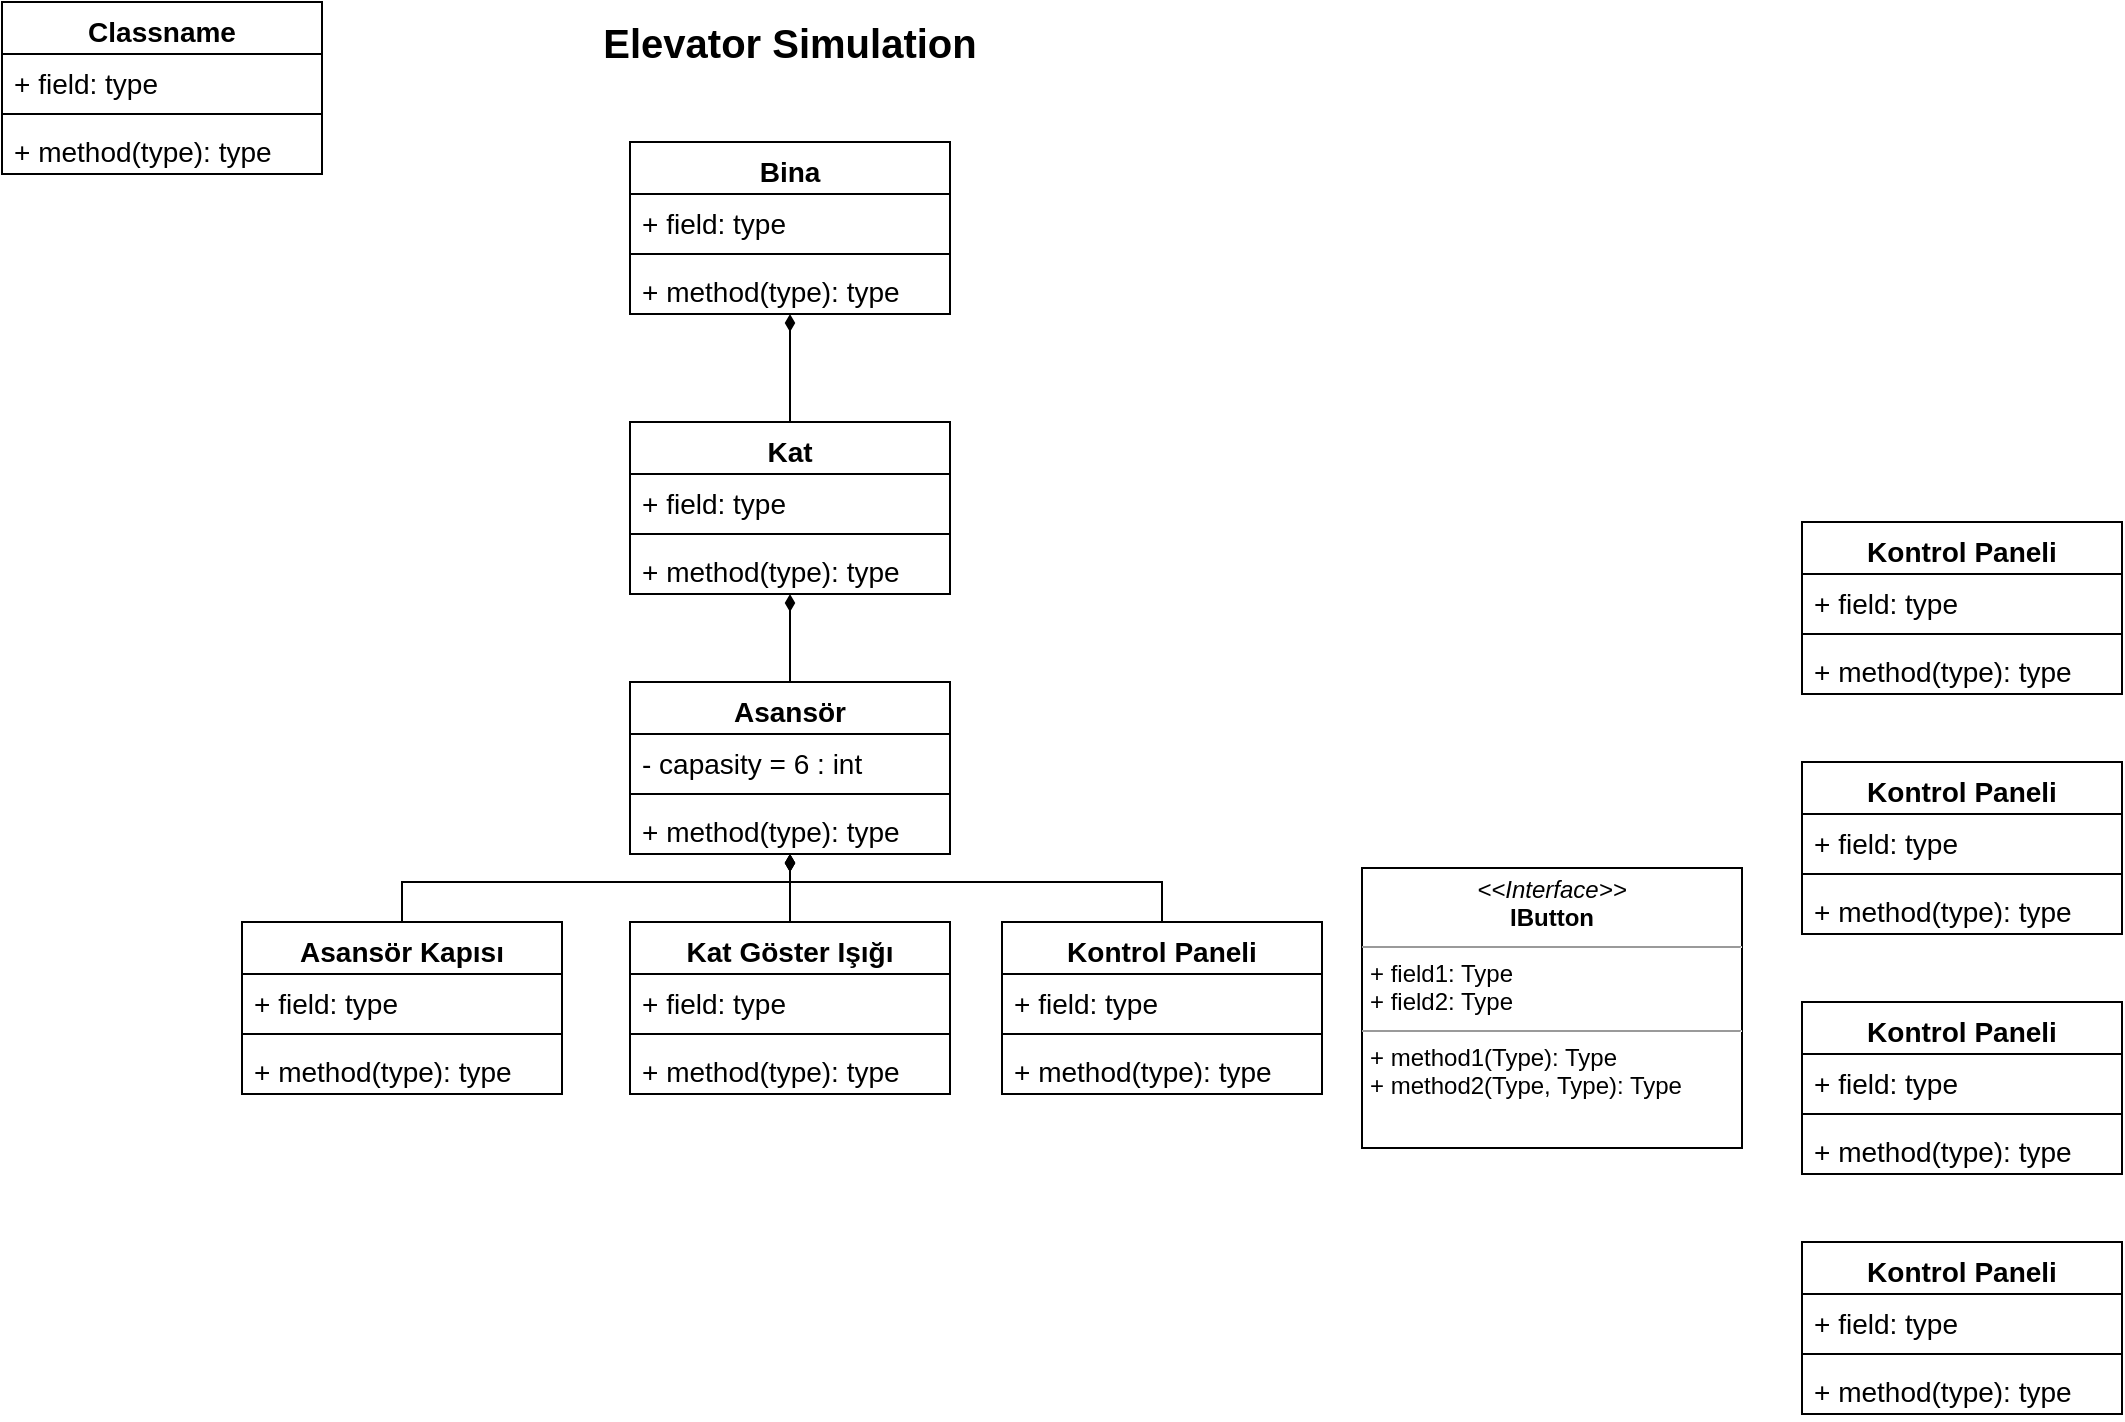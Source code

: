 <mxfile version="15.4.1" type="device"><diagram id="C5RBs43oDa-KdzZeNtuy" name="Page-1"><mxGraphModel dx="2076" dy="1112" grid="1" gridSize="10" guides="1" tooltips="1" connect="1" arrows="1" fold="1" page="1" pageScale="1" pageWidth="827" pageHeight="1169" math="0" shadow="0"><root><mxCell id="WIyWlLk6GJQsqaUBKTNV-0"/><mxCell id="WIyWlLk6GJQsqaUBKTNV-1" parent="WIyWlLk6GJQsqaUBKTNV-0"/><mxCell id="48__jAl4CoaKy4RxuvDq-0" value="&lt;b&gt;&lt;font style=&quot;font-size: 20px&quot;&gt;Elevator Simulation&lt;/font&gt;&lt;/b&gt;" style="text;html=1;strokeColor=none;fillColor=none;align=center;verticalAlign=middle;whiteSpace=wrap;rounded=0;" vertex="1" parent="WIyWlLk6GJQsqaUBKTNV-1"><mxGeometry x="311" y="20" width="206" height="40" as="geometry"/></mxCell><mxCell id="48__jAl4CoaKy4RxuvDq-5" value="Bina" style="swimlane;fontStyle=1;align=center;verticalAlign=top;childLayout=stackLayout;horizontal=1;startSize=26;horizontalStack=0;resizeParent=1;resizeParentMax=0;resizeLast=0;collapsible=1;marginBottom=0;fontSize=14;" vertex="1" parent="WIyWlLk6GJQsqaUBKTNV-1"><mxGeometry x="334" y="90" width="160" height="86" as="geometry"/></mxCell><mxCell id="48__jAl4CoaKy4RxuvDq-6" value="+ field: type" style="text;strokeColor=none;fillColor=none;align=left;verticalAlign=top;spacingLeft=4;spacingRight=4;overflow=hidden;rotatable=0;points=[[0,0.5],[1,0.5]];portConstraint=eastwest;fontSize=14;" vertex="1" parent="48__jAl4CoaKy4RxuvDq-5"><mxGeometry y="26" width="160" height="26" as="geometry"/></mxCell><mxCell id="48__jAl4CoaKy4RxuvDq-7" value="" style="line;strokeWidth=1;fillColor=none;align=left;verticalAlign=middle;spacingTop=-1;spacingLeft=3;spacingRight=3;rotatable=0;labelPosition=right;points=[];portConstraint=eastwest;fontSize=20;" vertex="1" parent="48__jAl4CoaKy4RxuvDq-5"><mxGeometry y="52" width="160" height="8" as="geometry"/></mxCell><mxCell id="48__jAl4CoaKy4RxuvDq-8" value="+ method(type): type" style="text;strokeColor=none;fillColor=none;align=left;verticalAlign=top;spacingLeft=4;spacingRight=4;overflow=hidden;rotatable=0;points=[[0,0.5],[1,0.5]];portConstraint=eastwest;fontSize=14;" vertex="1" parent="48__jAl4CoaKy4RxuvDq-5"><mxGeometry y="60" width="160" height="26" as="geometry"/></mxCell><mxCell id="48__jAl4CoaKy4RxuvDq-9" value="Classname" style="swimlane;fontStyle=1;align=center;verticalAlign=top;childLayout=stackLayout;horizontal=1;startSize=26;horizontalStack=0;resizeParent=1;resizeParentMax=0;resizeLast=0;collapsible=1;marginBottom=0;fontSize=14;" vertex="1" parent="WIyWlLk6GJQsqaUBKTNV-1"><mxGeometry x="20" y="20" width="160" height="86" as="geometry"/></mxCell><mxCell id="48__jAl4CoaKy4RxuvDq-10" value="+ field: type" style="text;strokeColor=none;fillColor=none;align=left;verticalAlign=top;spacingLeft=4;spacingRight=4;overflow=hidden;rotatable=0;points=[[0,0.5],[1,0.5]];portConstraint=eastwest;fontSize=14;" vertex="1" parent="48__jAl4CoaKy4RxuvDq-9"><mxGeometry y="26" width="160" height="26" as="geometry"/></mxCell><mxCell id="48__jAl4CoaKy4RxuvDq-11" value="" style="line;strokeWidth=1;fillColor=none;align=left;verticalAlign=middle;spacingTop=-1;spacingLeft=3;spacingRight=3;rotatable=0;labelPosition=right;points=[];portConstraint=eastwest;fontSize=20;" vertex="1" parent="48__jAl4CoaKy4RxuvDq-9"><mxGeometry y="52" width="160" height="8" as="geometry"/></mxCell><mxCell id="48__jAl4CoaKy4RxuvDq-12" value="+ method(type): type" style="text;strokeColor=none;fillColor=none;align=left;verticalAlign=top;spacingLeft=4;spacingRight=4;overflow=hidden;rotatable=0;points=[[0,0.5],[1,0.5]];portConstraint=eastwest;fontSize=14;" vertex="1" parent="48__jAl4CoaKy4RxuvDq-9"><mxGeometry y="60" width="160" height="26" as="geometry"/></mxCell><mxCell id="48__jAl4CoaKy4RxuvDq-17" style="edgeStyle=orthogonalEdgeStyle;rounded=0;orthogonalLoop=1;jettySize=auto;html=1;fontSize=14;endArrow=diamondThin;endFill=1;" edge="1" parent="WIyWlLk6GJQsqaUBKTNV-1" source="48__jAl4CoaKy4RxuvDq-13" target="48__jAl4CoaKy4RxuvDq-5"><mxGeometry relative="1" as="geometry"/></mxCell><mxCell id="48__jAl4CoaKy4RxuvDq-13" value="Kat" style="swimlane;fontStyle=1;align=center;verticalAlign=top;childLayout=stackLayout;horizontal=1;startSize=26;horizontalStack=0;resizeParent=1;resizeParentMax=0;resizeLast=0;collapsible=1;marginBottom=0;fontSize=14;" vertex="1" parent="WIyWlLk6GJQsqaUBKTNV-1"><mxGeometry x="334" y="230" width="160" height="86" as="geometry"/></mxCell><mxCell id="48__jAl4CoaKy4RxuvDq-14" value="+ field: type" style="text;strokeColor=none;fillColor=none;align=left;verticalAlign=top;spacingLeft=4;spacingRight=4;overflow=hidden;rotatable=0;points=[[0,0.5],[1,0.5]];portConstraint=eastwest;fontSize=14;" vertex="1" parent="48__jAl4CoaKy4RxuvDq-13"><mxGeometry y="26" width="160" height="26" as="geometry"/></mxCell><mxCell id="48__jAl4CoaKy4RxuvDq-15" value="" style="line;strokeWidth=1;fillColor=none;align=left;verticalAlign=middle;spacingTop=-1;spacingLeft=3;spacingRight=3;rotatable=0;labelPosition=right;points=[];portConstraint=eastwest;fontSize=20;" vertex="1" parent="48__jAl4CoaKy4RxuvDq-13"><mxGeometry y="52" width="160" height="8" as="geometry"/></mxCell><mxCell id="48__jAl4CoaKy4RxuvDq-16" value="+ method(type): type" style="text;strokeColor=none;fillColor=none;align=left;verticalAlign=top;spacingLeft=4;spacingRight=4;overflow=hidden;rotatable=0;points=[[0,0.5],[1,0.5]];portConstraint=eastwest;fontSize=14;" vertex="1" parent="48__jAl4CoaKy4RxuvDq-13"><mxGeometry y="60" width="160" height="26" as="geometry"/></mxCell><mxCell id="48__jAl4CoaKy4RxuvDq-22" style="edgeStyle=orthogonalEdgeStyle;rounded=0;orthogonalLoop=1;jettySize=auto;html=1;fontSize=14;endArrow=diamondThin;endFill=1;" edge="1" parent="WIyWlLk6GJQsqaUBKTNV-1" source="48__jAl4CoaKy4RxuvDq-18" target="48__jAl4CoaKy4RxuvDq-13"><mxGeometry relative="1" as="geometry"/></mxCell><mxCell id="48__jAl4CoaKy4RxuvDq-18" value="Asansör" style="swimlane;fontStyle=1;align=center;verticalAlign=top;childLayout=stackLayout;horizontal=1;startSize=26;horizontalStack=0;resizeParent=1;resizeParentMax=0;resizeLast=0;collapsible=1;marginBottom=0;fontSize=14;" vertex="1" parent="WIyWlLk6GJQsqaUBKTNV-1"><mxGeometry x="334" y="360" width="160" height="86" as="geometry"/></mxCell><mxCell id="48__jAl4CoaKy4RxuvDq-19" value="- capasity = 6 : int" style="text;strokeColor=none;fillColor=none;align=left;verticalAlign=top;spacingLeft=4;spacingRight=4;overflow=hidden;rotatable=0;points=[[0,0.5],[1,0.5]];portConstraint=eastwest;fontSize=14;" vertex="1" parent="48__jAl4CoaKy4RxuvDq-18"><mxGeometry y="26" width="160" height="26" as="geometry"/></mxCell><mxCell id="48__jAl4CoaKy4RxuvDq-20" value="" style="line;strokeWidth=1;fillColor=none;align=left;verticalAlign=middle;spacingTop=-1;spacingLeft=3;spacingRight=3;rotatable=0;labelPosition=right;points=[];portConstraint=eastwest;fontSize=20;" vertex="1" parent="48__jAl4CoaKy4RxuvDq-18"><mxGeometry y="52" width="160" height="8" as="geometry"/></mxCell><mxCell id="48__jAl4CoaKy4RxuvDq-21" value="+ method(type): type" style="text;strokeColor=none;fillColor=none;align=left;verticalAlign=top;spacingLeft=4;spacingRight=4;overflow=hidden;rotatable=0;points=[[0,0.5],[1,0.5]];portConstraint=eastwest;fontSize=14;" vertex="1" parent="48__jAl4CoaKy4RxuvDq-18"><mxGeometry y="60" width="160" height="26" as="geometry"/></mxCell><mxCell id="48__jAl4CoaKy4RxuvDq-36" style="edgeStyle=orthogonalEdgeStyle;rounded=0;orthogonalLoop=1;jettySize=auto;html=1;fontSize=14;endArrow=diamondThin;endFill=1;" edge="1" parent="WIyWlLk6GJQsqaUBKTNV-1" source="48__jAl4CoaKy4RxuvDq-23" target="48__jAl4CoaKy4RxuvDq-18"><mxGeometry relative="1" as="geometry"><Array as="points"><mxPoint x="220" y="460"/><mxPoint x="414" y="460"/></Array></mxGeometry></mxCell><mxCell id="48__jAl4CoaKy4RxuvDq-23" value="Asansör Kapısı" style="swimlane;fontStyle=1;align=center;verticalAlign=top;childLayout=stackLayout;horizontal=1;startSize=26;horizontalStack=0;resizeParent=1;resizeParentMax=0;resizeLast=0;collapsible=1;marginBottom=0;fontSize=14;" vertex="1" parent="WIyWlLk6GJQsqaUBKTNV-1"><mxGeometry x="140" y="480" width="160" height="86" as="geometry"/></mxCell><mxCell id="48__jAl4CoaKy4RxuvDq-24" value="+ field: type" style="text;strokeColor=none;fillColor=none;align=left;verticalAlign=top;spacingLeft=4;spacingRight=4;overflow=hidden;rotatable=0;points=[[0,0.5],[1,0.5]];portConstraint=eastwest;fontSize=14;" vertex="1" parent="48__jAl4CoaKy4RxuvDq-23"><mxGeometry y="26" width="160" height="26" as="geometry"/></mxCell><mxCell id="48__jAl4CoaKy4RxuvDq-25" value="" style="line;strokeWidth=1;fillColor=none;align=left;verticalAlign=middle;spacingTop=-1;spacingLeft=3;spacingRight=3;rotatable=0;labelPosition=right;points=[];portConstraint=eastwest;fontSize=20;" vertex="1" parent="48__jAl4CoaKy4RxuvDq-23"><mxGeometry y="52" width="160" height="8" as="geometry"/></mxCell><mxCell id="48__jAl4CoaKy4RxuvDq-26" value="+ method(type): type" style="text;strokeColor=none;fillColor=none;align=left;verticalAlign=top;spacingLeft=4;spacingRight=4;overflow=hidden;rotatable=0;points=[[0,0.5],[1,0.5]];portConstraint=eastwest;fontSize=14;" vertex="1" parent="48__jAl4CoaKy4RxuvDq-23"><mxGeometry y="60" width="160" height="26" as="geometry"/></mxCell><mxCell id="48__jAl4CoaKy4RxuvDq-35" style="edgeStyle=orthogonalEdgeStyle;rounded=0;orthogonalLoop=1;jettySize=auto;html=1;fontSize=14;endArrow=diamondThin;endFill=1;" edge="1" parent="WIyWlLk6GJQsqaUBKTNV-1" source="48__jAl4CoaKy4RxuvDq-27" target="48__jAl4CoaKy4RxuvDq-18"><mxGeometry relative="1" as="geometry"/></mxCell><mxCell id="48__jAl4CoaKy4RxuvDq-27" value="Kat Göster Işığı" style="swimlane;fontStyle=1;align=center;verticalAlign=top;childLayout=stackLayout;horizontal=1;startSize=26;horizontalStack=0;resizeParent=1;resizeParentMax=0;resizeLast=0;collapsible=1;marginBottom=0;fontSize=14;" vertex="1" parent="WIyWlLk6GJQsqaUBKTNV-1"><mxGeometry x="334" y="480" width="160" height="86" as="geometry"/></mxCell><mxCell id="48__jAl4CoaKy4RxuvDq-28" value="+ field: type" style="text;strokeColor=none;fillColor=none;align=left;verticalAlign=top;spacingLeft=4;spacingRight=4;overflow=hidden;rotatable=0;points=[[0,0.5],[1,0.5]];portConstraint=eastwest;fontSize=14;" vertex="1" parent="48__jAl4CoaKy4RxuvDq-27"><mxGeometry y="26" width="160" height="26" as="geometry"/></mxCell><mxCell id="48__jAl4CoaKy4RxuvDq-29" value="" style="line;strokeWidth=1;fillColor=none;align=left;verticalAlign=middle;spacingTop=-1;spacingLeft=3;spacingRight=3;rotatable=0;labelPosition=right;points=[];portConstraint=eastwest;fontSize=20;" vertex="1" parent="48__jAl4CoaKy4RxuvDq-27"><mxGeometry y="52" width="160" height="8" as="geometry"/></mxCell><mxCell id="48__jAl4CoaKy4RxuvDq-30" value="+ method(type): type" style="text;strokeColor=none;fillColor=none;align=left;verticalAlign=top;spacingLeft=4;spacingRight=4;overflow=hidden;rotatable=0;points=[[0,0.5],[1,0.5]];portConstraint=eastwest;fontSize=14;" vertex="1" parent="48__jAl4CoaKy4RxuvDq-27"><mxGeometry y="60" width="160" height="26" as="geometry"/></mxCell><mxCell id="48__jAl4CoaKy4RxuvDq-37" style="edgeStyle=orthogonalEdgeStyle;rounded=0;orthogonalLoop=1;jettySize=auto;html=1;fontSize=14;endArrow=diamondThin;endFill=1;" edge="1" parent="WIyWlLk6GJQsqaUBKTNV-1" source="48__jAl4CoaKy4RxuvDq-31" target="48__jAl4CoaKy4RxuvDq-18"><mxGeometry relative="1" as="geometry"><Array as="points"><mxPoint x="600" y="460"/><mxPoint x="414" y="460"/></Array></mxGeometry></mxCell><mxCell id="48__jAl4CoaKy4RxuvDq-31" value="Kontrol Paneli" style="swimlane;fontStyle=1;align=center;verticalAlign=top;childLayout=stackLayout;horizontal=1;startSize=26;horizontalStack=0;resizeParent=1;resizeParentMax=0;resizeLast=0;collapsible=1;marginBottom=0;fontSize=14;" vertex="1" parent="WIyWlLk6GJQsqaUBKTNV-1"><mxGeometry x="520" y="480" width="160" height="86" as="geometry"/></mxCell><mxCell id="48__jAl4CoaKy4RxuvDq-32" value="+ field: type" style="text;strokeColor=none;fillColor=none;align=left;verticalAlign=top;spacingLeft=4;spacingRight=4;overflow=hidden;rotatable=0;points=[[0,0.5],[1,0.5]];portConstraint=eastwest;fontSize=14;" vertex="1" parent="48__jAl4CoaKy4RxuvDq-31"><mxGeometry y="26" width="160" height="26" as="geometry"/></mxCell><mxCell id="48__jAl4CoaKy4RxuvDq-33" value="" style="line;strokeWidth=1;fillColor=none;align=left;verticalAlign=middle;spacingTop=-1;spacingLeft=3;spacingRight=3;rotatable=0;labelPosition=right;points=[];portConstraint=eastwest;fontSize=20;" vertex="1" parent="48__jAl4CoaKy4RxuvDq-31"><mxGeometry y="52" width="160" height="8" as="geometry"/></mxCell><mxCell id="48__jAl4CoaKy4RxuvDq-34" value="+ method(type): type" style="text;strokeColor=none;fillColor=none;align=left;verticalAlign=top;spacingLeft=4;spacingRight=4;overflow=hidden;rotatable=0;points=[[0,0.5],[1,0.5]];portConstraint=eastwest;fontSize=14;" vertex="1" parent="48__jAl4CoaKy4RxuvDq-31"><mxGeometry y="60" width="160" height="26" as="geometry"/></mxCell><mxCell id="48__jAl4CoaKy4RxuvDq-38" value="Kontrol Paneli" style="swimlane;fontStyle=1;align=center;verticalAlign=top;childLayout=stackLayout;horizontal=1;startSize=26;horizontalStack=0;resizeParent=1;resizeParentMax=0;resizeLast=0;collapsible=1;marginBottom=0;fontSize=14;" vertex="1" parent="WIyWlLk6GJQsqaUBKTNV-1"><mxGeometry x="920" y="280" width="160" height="86" as="geometry"/></mxCell><mxCell id="48__jAl4CoaKy4RxuvDq-39" value="+ field: type" style="text;strokeColor=none;fillColor=none;align=left;verticalAlign=top;spacingLeft=4;spacingRight=4;overflow=hidden;rotatable=0;points=[[0,0.5],[1,0.5]];portConstraint=eastwest;fontSize=14;" vertex="1" parent="48__jAl4CoaKy4RxuvDq-38"><mxGeometry y="26" width="160" height="26" as="geometry"/></mxCell><mxCell id="48__jAl4CoaKy4RxuvDq-40" value="" style="line;strokeWidth=1;fillColor=none;align=left;verticalAlign=middle;spacingTop=-1;spacingLeft=3;spacingRight=3;rotatable=0;labelPosition=right;points=[];portConstraint=eastwest;fontSize=20;" vertex="1" parent="48__jAl4CoaKy4RxuvDq-38"><mxGeometry y="52" width="160" height="8" as="geometry"/></mxCell><mxCell id="48__jAl4CoaKy4RxuvDq-41" value="+ method(type): type" style="text;strokeColor=none;fillColor=none;align=left;verticalAlign=top;spacingLeft=4;spacingRight=4;overflow=hidden;rotatable=0;points=[[0,0.5],[1,0.5]];portConstraint=eastwest;fontSize=14;" vertex="1" parent="48__jAl4CoaKy4RxuvDq-38"><mxGeometry y="60" width="160" height="26" as="geometry"/></mxCell><mxCell id="48__jAl4CoaKy4RxuvDq-42" value="Kontrol Paneli" style="swimlane;fontStyle=1;align=center;verticalAlign=top;childLayout=stackLayout;horizontal=1;startSize=26;horizontalStack=0;resizeParent=1;resizeParentMax=0;resizeLast=0;collapsible=1;marginBottom=0;fontSize=14;" vertex="1" parent="WIyWlLk6GJQsqaUBKTNV-1"><mxGeometry x="920" y="400" width="160" height="86" as="geometry"/></mxCell><mxCell id="48__jAl4CoaKy4RxuvDq-43" value="+ field: type" style="text;strokeColor=none;fillColor=none;align=left;verticalAlign=top;spacingLeft=4;spacingRight=4;overflow=hidden;rotatable=0;points=[[0,0.5],[1,0.5]];portConstraint=eastwest;fontSize=14;" vertex="1" parent="48__jAl4CoaKy4RxuvDq-42"><mxGeometry y="26" width="160" height="26" as="geometry"/></mxCell><mxCell id="48__jAl4CoaKy4RxuvDq-44" value="" style="line;strokeWidth=1;fillColor=none;align=left;verticalAlign=middle;spacingTop=-1;spacingLeft=3;spacingRight=3;rotatable=0;labelPosition=right;points=[];portConstraint=eastwest;fontSize=20;" vertex="1" parent="48__jAl4CoaKy4RxuvDq-42"><mxGeometry y="52" width="160" height="8" as="geometry"/></mxCell><mxCell id="48__jAl4CoaKy4RxuvDq-45" value="+ method(type): type" style="text;strokeColor=none;fillColor=none;align=left;verticalAlign=top;spacingLeft=4;spacingRight=4;overflow=hidden;rotatable=0;points=[[0,0.5],[1,0.5]];portConstraint=eastwest;fontSize=14;" vertex="1" parent="48__jAl4CoaKy4RxuvDq-42"><mxGeometry y="60" width="160" height="26" as="geometry"/></mxCell><mxCell id="48__jAl4CoaKy4RxuvDq-46" value="Kontrol Paneli" style="swimlane;fontStyle=1;align=center;verticalAlign=top;childLayout=stackLayout;horizontal=1;startSize=26;horizontalStack=0;resizeParent=1;resizeParentMax=0;resizeLast=0;collapsible=1;marginBottom=0;fontSize=14;" vertex="1" parent="WIyWlLk6GJQsqaUBKTNV-1"><mxGeometry x="920" y="520" width="160" height="86" as="geometry"/></mxCell><mxCell id="48__jAl4CoaKy4RxuvDq-47" value="+ field: type" style="text;strokeColor=none;fillColor=none;align=left;verticalAlign=top;spacingLeft=4;spacingRight=4;overflow=hidden;rotatable=0;points=[[0,0.5],[1,0.5]];portConstraint=eastwest;fontSize=14;" vertex="1" parent="48__jAl4CoaKy4RxuvDq-46"><mxGeometry y="26" width="160" height="26" as="geometry"/></mxCell><mxCell id="48__jAl4CoaKy4RxuvDq-48" value="" style="line;strokeWidth=1;fillColor=none;align=left;verticalAlign=middle;spacingTop=-1;spacingLeft=3;spacingRight=3;rotatable=0;labelPosition=right;points=[];portConstraint=eastwest;fontSize=20;" vertex="1" parent="48__jAl4CoaKy4RxuvDq-46"><mxGeometry y="52" width="160" height="8" as="geometry"/></mxCell><mxCell id="48__jAl4CoaKy4RxuvDq-49" value="+ method(type): type" style="text;strokeColor=none;fillColor=none;align=left;verticalAlign=top;spacingLeft=4;spacingRight=4;overflow=hidden;rotatable=0;points=[[0,0.5],[1,0.5]];portConstraint=eastwest;fontSize=14;" vertex="1" parent="48__jAl4CoaKy4RxuvDq-46"><mxGeometry y="60" width="160" height="26" as="geometry"/></mxCell><mxCell id="48__jAl4CoaKy4RxuvDq-50" value="Kontrol Paneli" style="swimlane;fontStyle=1;align=center;verticalAlign=top;childLayout=stackLayout;horizontal=1;startSize=26;horizontalStack=0;resizeParent=1;resizeParentMax=0;resizeLast=0;collapsible=1;marginBottom=0;fontSize=14;" vertex="1" parent="WIyWlLk6GJQsqaUBKTNV-1"><mxGeometry x="920" y="640" width="160" height="86" as="geometry"/></mxCell><mxCell id="48__jAl4CoaKy4RxuvDq-51" value="+ field: type" style="text;strokeColor=none;fillColor=none;align=left;verticalAlign=top;spacingLeft=4;spacingRight=4;overflow=hidden;rotatable=0;points=[[0,0.5],[1,0.5]];portConstraint=eastwest;fontSize=14;" vertex="1" parent="48__jAl4CoaKy4RxuvDq-50"><mxGeometry y="26" width="160" height="26" as="geometry"/></mxCell><mxCell id="48__jAl4CoaKy4RxuvDq-52" value="" style="line;strokeWidth=1;fillColor=none;align=left;verticalAlign=middle;spacingTop=-1;spacingLeft=3;spacingRight=3;rotatable=0;labelPosition=right;points=[];portConstraint=eastwest;fontSize=20;" vertex="1" parent="48__jAl4CoaKy4RxuvDq-50"><mxGeometry y="52" width="160" height="8" as="geometry"/></mxCell><mxCell id="48__jAl4CoaKy4RxuvDq-53" value="+ method(type): type" style="text;strokeColor=none;fillColor=none;align=left;verticalAlign=top;spacingLeft=4;spacingRight=4;overflow=hidden;rotatable=0;points=[[0,0.5],[1,0.5]];portConstraint=eastwest;fontSize=14;" vertex="1" parent="48__jAl4CoaKy4RxuvDq-50"><mxGeometry y="60" width="160" height="26" as="geometry"/></mxCell><mxCell id="48__jAl4CoaKy4RxuvDq-54" value="&lt;p style=&quot;margin: 0px ; margin-top: 4px ; text-align: center&quot;&gt;&lt;i&gt;&amp;lt;&amp;lt;Interface&amp;gt;&amp;gt;&lt;/i&gt;&lt;br&gt;&lt;b&gt;IButton&lt;/b&gt;&lt;/p&gt;&lt;hr size=&quot;1&quot;&gt;&lt;p style=&quot;margin: 0px ; margin-left: 4px&quot;&gt;+ field1: Type&lt;br&gt;+ field2: Type&lt;/p&gt;&lt;hr size=&quot;1&quot;&gt;&lt;p style=&quot;margin: 0px ; margin-left: 4px&quot;&gt;+ method1(Type): Type&lt;br&gt;+ method2(Type, Type): Type&lt;/p&gt;" style="verticalAlign=top;align=left;overflow=fill;fontSize=12;fontFamily=Helvetica;html=1;" vertex="1" parent="WIyWlLk6GJQsqaUBKTNV-1"><mxGeometry x="700" y="453" width="190" height="140" as="geometry"/></mxCell></root></mxGraphModel></diagram></mxfile>